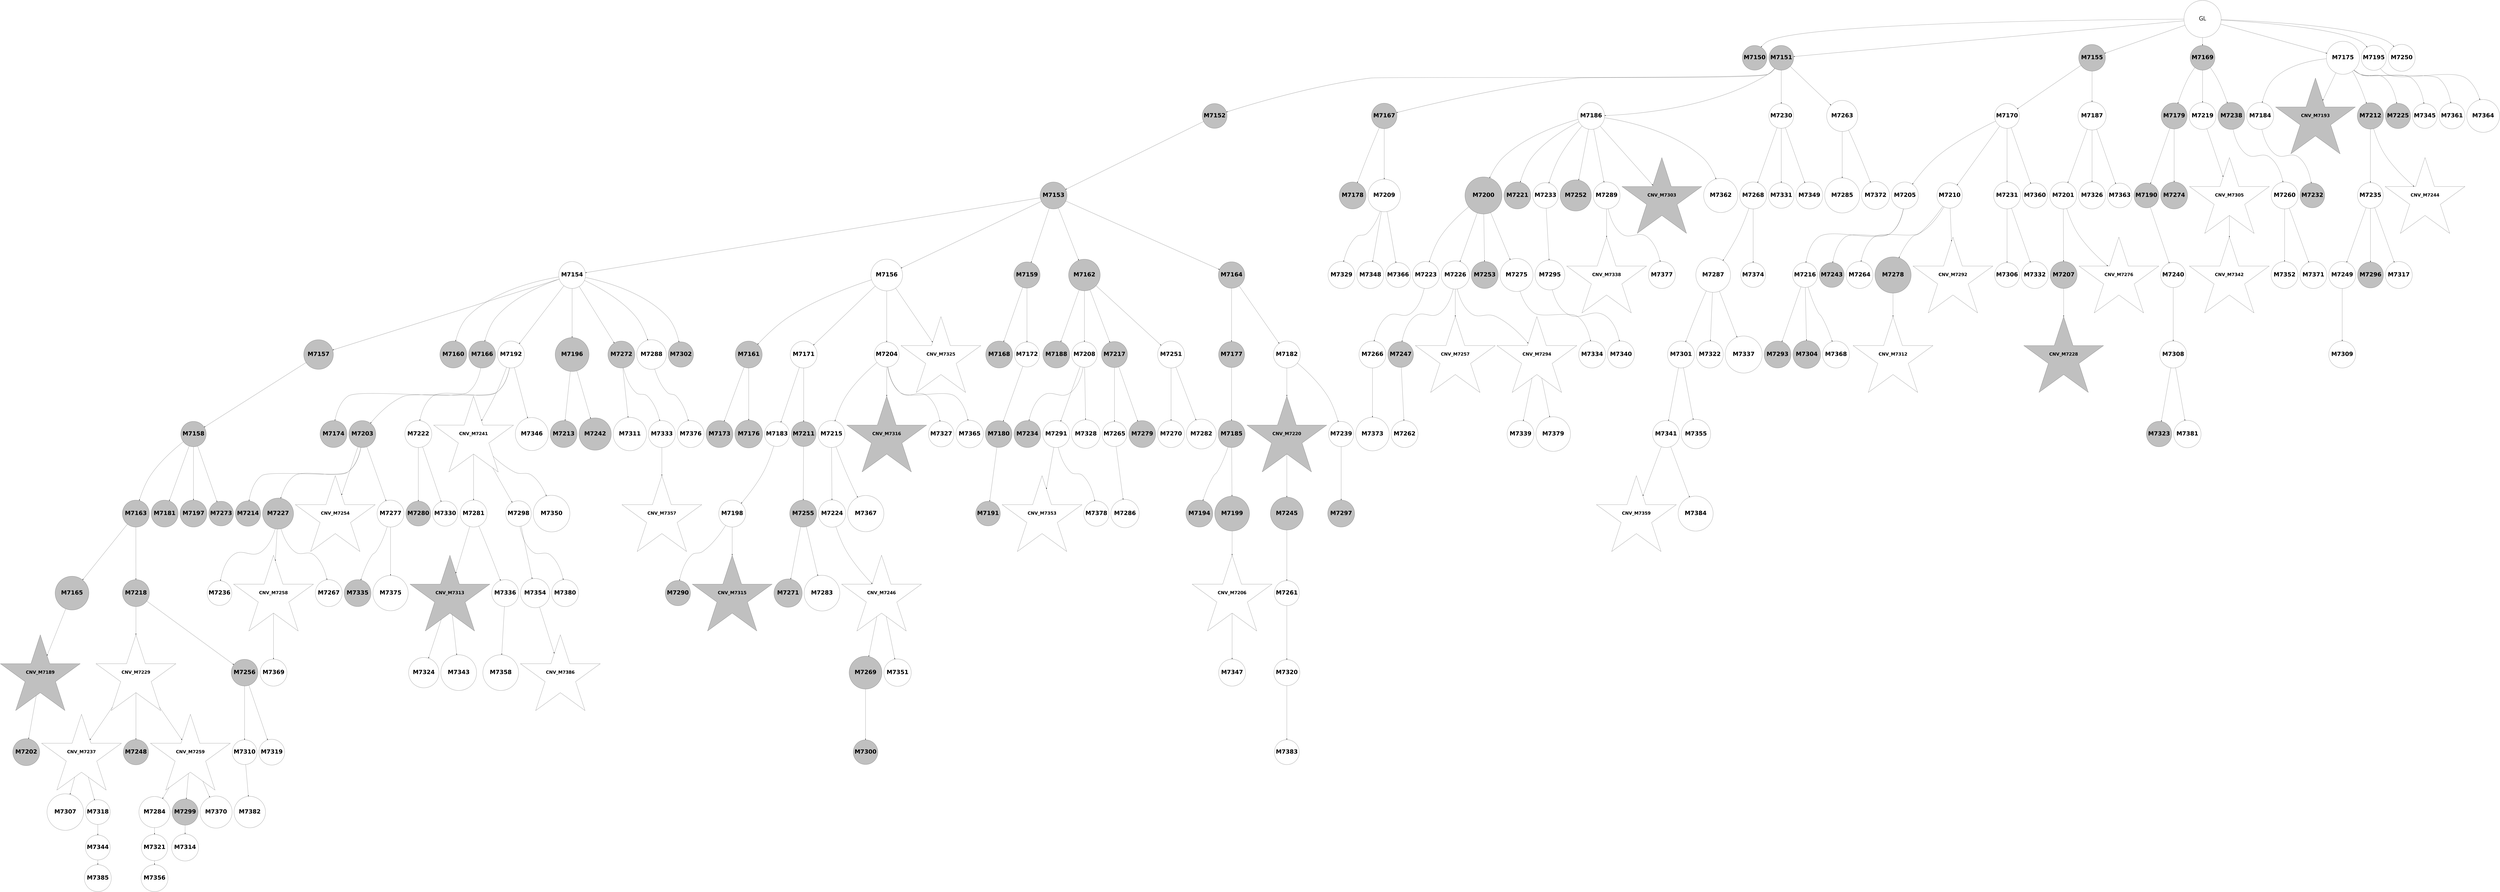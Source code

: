 digraph G { 
7182 -> 7183;
7182 -> 7184;
7182 -> 7188;
7182 -> 7202;
7182 -> 7208;
7182 -> 7228;
7182 -> 7283;
7184 -> 7185;
7184 -> 7200;
7184 -> 7219;
7184 -> 7263;
7184 -> 7296;
7185 -> 7186;
7186 -> 7187;
7186 -> 7189;
7186 -> 7192;
7186 -> 7195;
7186 -> 7197;
7187 -> 7190;
7187 -> 7193;
7187 -> 7199;
7187 -> 7225;
7187 -> 7229;
7187 -> 7305;
7187 -> 7321;
7187 -> 7335;
7188 -> 7203;
7188 -> 7220;
7189 -> 7194;
7189 -> 7204;
7189 -> 7237;
7189 -> 7358;
7190 -> 7191;
7191 -> 7196;
7191 -> 7214;
7191 -> 7230;
7191 -> 7306;
7192 -> 7201;
7192 -> 7205;
7194 -> 7206;
7194 -> 7209;
7195 -> 7221;
7195 -> 7241;
7195 -> 7250;
7195 -> 7284;
7196 -> 7198;
7196 -> 7251;
7197 -> 7210;
7197 -> 7215;
7198 -> 7222;
7199 -> 7207;
7200 -> 7211;
7200 -> 7242;
7202 -> 7212;
7202 -> 7252;
7202 -> 7271;
7203 -> 7238;
7203 -> 7243;
7203 -> 7264;
7203 -> 7393;
7204 -> 7216;
7204 -> 7244;
7205 -> 7213;
7208 -> 7217;
7208 -> 7226;
7208 -> 7245;
7208 -> 7258;
7208 -> 7378;
7208 -> 7394;
7210 -> 7218;
7212 -> 7223;
7212 -> 7307;
7213 -> 7224;
7215 -> 7253;
7215 -> 7272;
7216 -> 7231;
7217 -> 7265;
7218 -> 7227;
7218 -> 7232;
7219 -> 7233;
7219 -> 7254;
7219 -> 7266;
7219 -> 7285;
7219 -> 7322;
7219 -> 7336;
7219 -> 7395;
7220 -> 7234;
7220 -> 7359;
7220 -> 7396;
7222 -> 7235;
7223 -> 7273;
7225 -> 7236;
7225 -> 7255;
7225 -> 7274;
7225 -> 7379;
7228 -> 7397;
7229 -> 7246;
7229 -> 7275;
7231 -> 7323;
7231 -> 7348;
7232 -> 7239;
7233 -> 7256;
7233 -> 7259;
7233 -> 7286;
7233 -> 7308;
7234 -> 7240;
7234 -> 7309;
7236 -> 7247;
7236 -> 7260;
7236 -> 7287;
7236 -> 7310;
7237 -> 7248;
7237 -> 7349;
7237 -> 7360;
7237 -> 7398;
7238 -> 7249;
7238 -> 7276;
7239 -> 7380;
7240 -> 7261;
7241 -> 7267;
7241 -> 7324;
7241 -> 7361;
7242 -> 7362;
7242 -> 7381;
7242 -> 7399;
7243 -> 7297;
7243 -> 7311;
7243 -> 7325;
7244 -> 7288;
7245 -> 7268;
7245 -> 7277;
7248 -> 7257;
7248 -> 7400;
7249 -> 7326;
7249 -> 7337;
7249 -> 7401;
7250 -> 7298;
7250 -> 7312;
7251 -> 7262;
7251 -> 7289;
7252 -> 7338;
7253 -> 7278;
7255 -> 7313;
7255 -> 7363;
7256 -> 7299;
7257 -> 7279;
7259 -> 7280;
7259 -> 7290;
7259 -> 7327;
7260 -> 7269;
7260 -> 7291;
7260 -> 7300;
7262 -> 7270;
7262 -> 7281;
7262 -> 7292;
7263 -> 7301;
7263 -> 7364;
7263 -> 7382;
7264 -> 7339;
7264 -> 7365;
7266 -> 7328;
7268 -> 7282;
7268 -> 7329;
7268 -> 7350;
7270 -> 7340;
7270 -> 7351;
7271 -> 7293;
7272 -> 7330;
7273 -> 7341;
7274 -> 7314;
7274 -> 7331;
7274 -> 7383;
7278 -> 7294;
7279 -> 7302;
7279 -> 7384;
7280 -> 7295;
7282 -> 7342;
7284 -> 7303;
7284 -> 7315;
7288 -> 7304;
7288 -> 7316;
7289 -> 7343;
7289 -> 7352;
7291 -> 7402;
7292 -> 7317;
7292 -> 7332;
7292 -> 7403;
7293 -> 7385;
7293 -> 7404;
7294 -> 7353;
7296 -> 7318;
7296 -> 7405;
7298 -> 7319;
7299 -> 7406;
7301 -> 7320;
7301 -> 7407;
7302 -> 7333;
7305 -> 7344;
7305 -> 7366;
7308 -> 7367;
7310 -> 7368;
7310 -> 7408;
7311 -> 7345;
7314 -> 7346;
7314 -> 7369;
7317 -> 7354;
7320 -> 7334;
7320 -> 7355;
7320 -> 7370;
7321 -> 7409;
7322 -> 7371;
7322 -> 7410;
7324 -> 7386;
7324 -> 7411;
7327 -> 7372;
7327 -> 7412;
7328 -> 7373;
7331 -> 7387;
7331 -> 7413;
7332 -> 7347;
7334 -> 7374;
7334 -> 7388;
7338 -> 7375;
7341 -> 7356;
7341 -> 7414;
7343 -> 7415;
7346 -> 7357;
7346 -> 7376;
7351 -> 7377;
7353 -> 7416;
7354 -> 7389;
7366 -> 7390;
7369 -> 7391;
7374 -> 7392;
7374 -> 7417;
7377 -> 7418;
7387 -> 7419;
7182 [label="GL" fontname="arial-bold" fontsize=56 width=5 height=5];
7183 [shape=circle style=filled fillcolor=grey fontname="helvetica-bold" fontsize=56 label="M7150" width=3.17 height=2 ];
7184 [shape=circle style=filled fillcolor=grey fontname="helvetica-bold" fontsize=56 label="M7151" width=3.12 height=2 ];
7185 [shape=circle style=filled fillcolor=grey fontname="helvetica-bold" fontsize=56 label="M7152" width=3.1 height=2 ];
7186 [shape=circle style=filled fillcolor=grey fontname="helvetica-bold" fontsize=56 label="M7153" width=1.35 height=2 ];
7187 [shape=circle style=filled fillcolor=white fontname="helvetica-bold" fontsize=56 label="M7154" width=0.81 height=2 ];
7188 [shape=circle style=filled fillcolor=grey fontname="helvetica-bold" fontsize=56 label="M7155" width=2.05 height=2 ];
7189 [shape=circle style=filled fillcolor=white fontname="helvetica-bold" fontsize=56 label="M7156" width=4.27 height=2 ];
7190 [shape=circle style=filled fillcolor=grey fontname="helvetica-bold" fontsize=56 label="M7157" width=3.98 height=2 ];
7191 [shape=circle style=filled fillcolor=grey fontname="helvetica-bold" fontsize=56 label="M7158" width=3.41 height=2 ];
7192 [shape=circle style=filled fillcolor=grey fontname="helvetica-bold" fontsize=56 label="M7159" width=2.23 height=2 ];
7193 [shape=circle style=filled fillcolor=grey fontname="helvetica-bold" fontsize=56 label="M7160" width=2.02 height=2 ];
7194 [shape=circle style=filled fillcolor=grey fontname="helvetica-bold" fontsize=56 label="M7161" width=1.41 height=2 ];
7195 [shape=circle style=filled fillcolor=grey fontname="helvetica-bold" fontsize=56 label="M7162" width=4.25 height=2 ];
7196 [shape=circle style=filled fillcolor=grey fontname="helvetica-bold" fontsize=56 label="M7163" width=2.02 height=2 ];
7197 [shape=circle style=filled fillcolor=grey fontname="helvetica-bold" fontsize=56 label="M7164" width=3.56 height=2 ];
7198 [shape=circle style=filled fillcolor=grey fontname="helvetica-bold" fontsize=56 label="M7165" width=4.54 height=2 ];
7199 [shape=circle style=filled fillcolor=grey fontname="helvetica-bold" fontsize=56 label="M7166" width=1.97 height=2 ];
7200 [shape=circle style=filled fillcolor=grey fontname="helvetica-bold" fontsize=56 label="M7167" width=2.57 height=2 ];
7201 [shape=circle style=filled fillcolor=grey fontname="helvetica-bold" fontsize=56 label="M7168" width=0.06 height=2 ];
7202 [shape=circle style=filled fillcolor=grey fontname="helvetica-bold" fontsize=56 label="M7169" width=3.13 height=2 ];
7203 [shape=circle style=filled fillcolor=white fontname="helvetica-bold" fontsize=56 label="M7170" width=3.35 height=2 ];
7204 [shape=circle style=filled fillcolor=white fontname="helvetica-bold" fontsize=56 label="M7171" width=1.7 height=2 ];
7205 [shape=circle style=filled fillcolor=white fontname="helvetica-bold" fontsize=56 label="M7172" width=3.05 height=2 ];
7206 [shape=circle style=filled fillcolor=grey fontname="helvetica-bold" fontsize=56 label="M7173" width=0.54 height=2 ];
7207 [shape=circle style=filled fillcolor=grey fontname="helvetica-bold" fontsize=56 label="M7174" width=0.19 height=2 ];
7208 [shape=circle style=filled fillcolor=white fontname="helvetica-bold" fontsize=56 label="M7175" width=4.45 height=2 ];
7209 [shape=circle style=filled fillcolor=grey fontname="helvetica-bold" fontsize=56 label="M7176" width=3.73 height=2 ];
7210 [shape=circle style=filled fillcolor=grey fontname="helvetica-bold" fontsize=56 label="M7177" width=2.32 height=2 ];
7211 [shape=circle style=filled fillcolor=grey fontname="helvetica-bold" fontsize=56 label="M7178" width=1.62 height=2 ];
7212 [shape=circle style=filled fillcolor=grey fontname="helvetica-bold" fontsize=56 label="M7179" width=2.31 height=2 ];
7213 [shape=circle style=filled fillcolor=grey fontname="helvetica-bold" fontsize=56 label="M7180" width=3.6 height=2 ];
7214 [shape=circle style=filled fillcolor=grey fontname="helvetica-bold" fontsize=56 label="M7181" width=0.69 height=2 ];
7215 [shape=circle style=filled fillcolor=white fontname="helvetica-bold" fontsize=56 label="M7182" width=1.37 height=2 ];
7216 [shape=circle style=filled fillcolor=white fontname="helvetica-bold" fontsize=56 label="M7183" width=3.04 height=2 ];
7217 [shape=circle style=filled fillcolor=white fontname="helvetica-bold" fontsize=56 label="M7184" width=0.48 height=2 ];
7218 [shape=circle style=filled fillcolor=grey fontname="helvetica-bold" fontsize=56 label="M7185" width=1.55 height=2 ];
7219 [shape=circle style=filled fillcolor=white fontname="helvetica-bold" fontsize=56 label="M7186" width=0.4 height=2 ];
7220 [shape=circle style=filled fillcolor=white fontname="helvetica-bold" fontsize=56 label="M7187" width=3.78 height=2 ];
7221 [shape=circle style=filled fillcolor=grey fontname="helvetica-bold" fontsize=56 label="M7188" width=1.3 height=2 ];
7222 [shape=star style=filled fillcolor=grey fontname="helvetica-bold" fontsize=42 label="CNV_M7189"];
7223 [shape=circle style=filled fillcolor=grey fontname="helvetica-bold" fontsize=56 label="M7190" width=3.03 height=2 ];
7224 [shape=circle style=filled fillcolor=grey fontname="helvetica-bold" fontsize=56 label="M7191" width=3.29 height=2 ];
7225 [shape=circle style=filled fillcolor=white fontname="helvetica-bold" fontsize=56 label="M7192" width=1.33 height=2 ];
7226 [shape=star style=filled fillcolor=grey fontname="helvetica-bold" fontsize=42 label="CNV_M7193"];
7227 [shape=circle style=filled fillcolor=grey fontname="helvetica-bold" fontsize=56 label="M7194" width=2 height=2 ];
7228 [shape=circle style=filled fillcolor=white fontname="helvetica-bold" fontsize=56 label="M7195" width=2.86 height=2 ];
7229 [shape=circle style=filled fillcolor=grey fontname="helvetica-bold" fontsize=56 label="M7196" width=4.56 height=2 ];
7230 [shape=circle style=filled fillcolor=grey fontname="helvetica-bold" fontsize=56 label="M7197" width=1.44 height=2 ];
7231 [shape=circle style=filled fillcolor=white fontname="helvetica-bold" fontsize=56 label="M7198" width=0.47 height=2 ];
7232 [shape=circle style=filled fillcolor=grey fontname="helvetica-bold" fontsize=56 label="M7199" width=4.68 height=2 ];
7233 [shape=circle style=filled fillcolor=grey fontname="helvetica-bold" fontsize=56 label="M7200" width=4.99 height=2 ];
7234 [shape=circle style=filled fillcolor=white fontname="helvetica-bold" fontsize=56 label="M7201" width=0.83 height=2 ];
7235 [shape=circle style=filled fillcolor=grey fontname="helvetica-bold" fontsize=56 label="M7202" width=3.62 height=2 ];
7236 [shape=circle style=filled fillcolor=grey fontname="helvetica-bold" fontsize=56 label="M7203" width=0.38 height=2 ];
7237 [shape=circle style=filled fillcolor=white fontname="helvetica-bold" fontsize=56 label="M7204" width=2.93 height=2 ];
7238 [shape=circle style=filled fillcolor=white fontname="helvetica-bold" fontsize=56 label="M7205" width=2.01 height=2 ];
7239 [shape=star style=filled fillcolor=white fontname="helvetica-bold" fontsize=42 label="CNV_M7206"];
7240 [shape=circle style=filled fillcolor=grey fontname="helvetica-bold" fontsize=56 label="M7207" width=1.97 height=2 ];
7241 [shape=circle style=filled fillcolor=white fontname="helvetica-bold" fontsize=56 label="M7208" width=2.53 height=2 ];
7242 [shape=circle style=filled fillcolor=white fontname="helvetica-bold" fontsize=56 label="M7209" width=4.37 height=2 ];
7243 [shape=circle style=filled fillcolor=white fontname="helvetica-bold" fontsize=56 label="M7210" width=3.42 height=2 ];
7244 [shape=circle style=filled fillcolor=grey fontname="helvetica-bold" fontsize=56 label="M7211" width=3.06 height=2 ];
7245 [shape=circle style=filled fillcolor=grey fontname="helvetica-bold" fontsize=56 label="M7212" width=2.18 height=2 ];
7246 [shape=circle style=filled fillcolor=grey fontname="helvetica-bold" fontsize=56 label="M7213" width=1.32 height=2 ];
7247 [shape=circle style=filled fillcolor=grey fontname="helvetica-bold" fontsize=56 label="M7214" width=2.65 height=2 ];
7248 [shape=circle style=filled fillcolor=white fontname="helvetica-bold" fontsize=56 label="M7215" width=1.03 height=2 ];
7249 [shape=circle style=filled fillcolor=white fontname="helvetica-bold" fontsize=56 label="M7216" width=2.93 height=2 ];
7250 [shape=circle style=filled fillcolor=grey fontname="helvetica-bold" fontsize=56 label="M7217" width=2.28 height=2 ];
7251 [shape=circle style=filled fillcolor=grey fontname="helvetica-bold" fontsize=56 label="M7218" width=1.96 height=2 ];
7252 [shape=circle style=filled fillcolor=white fontname="helvetica-bold" fontsize=56 label="M7219" width=1.53 height=2 ];
7253 [shape=star style=filled fillcolor=grey fontname="helvetica-bold" fontsize=42 label="CNV_M7220"];
7254 [shape=circle style=filled fillcolor=grey fontname="helvetica-bold" fontsize=56 label="M7221" width=0.2 height=2 ];
7255 [shape=circle style=filled fillcolor=white fontname="helvetica-bold" fontsize=56 label="M7222" width=1.91 height=2 ];
7256 [shape=circle style=filled fillcolor=white fontname="helvetica-bold" fontsize=56 label="M7223" width=0.11 height=2 ];
7257 [shape=circle style=filled fillcolor=white fontname="helvetica-bold" fontsize=56 label="M7224" width=3.66 height=2 ];
7258 [shape=circle style=filled fillcolor=grey fontname="helvetica-bold" fontsize=56 label="M7225" width=2.72 height=2 ];
7259 [shape=circle style=filled fillcolor=white fontname="helvetica-bold" fontsize=56 label="M7226" width=3.79 height=2 ];
7260 [shape=circle style=filled fillcolor=grey fontname="helvetica-bold" fontsize=56 label="M7227" width=4.16 height=2 ];
7261 [shape=star style=filled fillcolor=grey fontname="helvetica-bold" fontsize=42 label="CNV_M7228"];
7262 [shape=star style=filled fillcolor=white fontname="helvetica-bold" fontsize=42 label="CNV_M7229"];
7263 [shape=circle style=filled fillcolor=white fontname="helvetica-bold" fontsize=56 label="M7230" width=3.34 height=2 ];
7264 [shape=circle style=filled fillcolor=white fontname="helvetica-bold" fontsize=56 label="M7231" width=0.28 height=2 ];
7265 [shape=circle style=filled fillcolor=grey fontname="helvetica-bold" fontsize=56 label="M7232" width=3.24 height=2 ];
7266 [shape=circle style=filled fillcolor=white fontname="helvetica-bold" fontsize=56 label="M7233" width=2.49 height=2 ];
7267 [shape=circle style=filled fillcolor=grey fontname="helvetica-bold" fontsize=56 label="M7234" width=0.53 height=2 ];
7268 [shape=circle style=filled fillcolor=white fontname="helvetica-bold" fontsize=56 label="M7235" width=2.37 height=2 ];
7269 [shape=circle style=filled fillcolor=white fontname="helvetica-bold" fontsize=56 label="M7236" width=3.29 height=2 ];
7270 [shape=star style=filled fillcolor=white fontname="helvetica-bold" fontsize=42 label="CNV_M7237"];
7271 [shape=circle style=filled fillcolor=grey fontname="helvetica-bold" fontsize=56 label="M7238" width=1.04 height=2 ];
7272 [shape=circle style=filled fillcolor=white fontname="helvetica-bold" fontsize=56 label="M7239" width=2.72 height=2 ];
7273 [shape=circle style=filled fillcolor=white fontname="helvetica-bold" fontsize=56 label="M7240" width=2.79 height=2 ];
7274 [shape=star style=filled fillcolor=white fontname="helvetica-bold" fontsize=42 label="CNV_M7241"];
7275 [shape=circle style=filled fillcolor=grey fontname="helvetica-bold" fontsize=56 label="M7242" width=4.35 height=2 ];
7276 [shape=circle style=filled fillcolor=grey fontname="helvetica-bold" fontsize=56 label="M7243" width=3.09 height=2 ];
7277 [shape=star style=filled fillcolor=white fontname="helvetica-bold" fontsize=42 label="CNV_M7244"];
7278 [shape=circle style=filled fillcolor=grey fontname="helvetica-bold" fontsize=56 label="M7245" width=4.42 height=2 ];
7279 [shape=star style=filled fillcolor=white fontname="helvetica-bold" fontsize=42 label="CNV_M7246"];
7280 [shape=circle style=filled fillcolor=grey fontname="helvetica-bold" fontsize=56 label="M7247" width=2.43 height=2 ];
7281 [shape=circle style=filled fillcolor=grey fontname="helvetica-bold" fontsize=56 label="M7248" width=3.4 height=2 ];
7282 [shape=circle style=filled fillcolor=white fontname="helvetica-bold" fontsize=56 label="M7249" width=0.19 height=2 ];
7283 [shape=circle style=filled fillcolor=white fontname="helvetica-bold" fontsize=56 label="M7250" width=1.3 height=2 ];
7284 [shape=circle style=filled fillcolor=white fontname="helvetica-bold" fontsize=56 label="M7251" width=1.39 height=2 ];
7285 [shape=circle style=filled fillcolor=grey fontname="helvetica-bold" fontsize=56 label="M7252" width=4.19 height=2 ];
7286 [shape=circle style=filled fillcolor=grey fontname="helvetica-bold" fontsize=56 label="M7253" width=0.08 height=2 ];
7287 [shape=star style=filled fillcolor=white fontname="helvetica-bold" fontsize=42 label="CNV_M7254"];
7288 [shape=circle style=filled fillcolor=grey fontname="helvetica-bold" fontsize=56 label="M7255" width=0.28 height=2 ];
7289 [shape=circle style=filled fillcolor=grey fontname="helvetica-bold" fontsize=56 label="M7256" width=2.07 height=2 ];
7290 [shape=star style=filled fillcolor=white fontname="helvetica-bold" fontsize=42 label="CNV_M7257"];
7291 [shape=star style=filled fillcolor=white fontname="helvetica-bold" fontsize=42 label="CNV_M7258"];
7292 [shape=star style=filled fillcolor=white fontname="helvetica-bold" fontsize=42 label="CNV_M7259"];
7293 [shape=circle style=filled fillcolor=white fontname="helvetica-bold" fontsize=56 label="M7260" width=1.56 height=2 ];
7294 [shape=circle style=filled fillcolor=white fontname="helvetica-bold" fontsize=56 label="M7261" width=2.87 height=2 ];
7295 [shape=circle style=filled fillcolor=white fontname="helvetica-bold" fontsize=56 label="M7262" width=1.79 height=2 ];
7296 [shape=circle style=filled fillcolor=white fontname="helvetica-bold" fontsize=56 label="M7263" width=4.18 height=2 ];
7297 [shape=circle style=filled fillcolor=white fontname="helvetica-bold" fontsize=56 label="M7264" width=1.52 height=2 ];
7298 [shape=circle style=filled fillcolor=white fontname="helvetica-bold" fontsize=56 label="M7265" width=3 height=2 ];
7299 [shape=circle style=filled fillcolor=white fontname="helvetica-bold" fontsize=56 label="M7266" width=0.41 height=2 ];
7300 [shape=circle style=filled fillcolor=white fontname="helvetica-bold" fontsize=56 label="M7267" width=1.1 height=2 ];
7301 [shape=circle style=filled fillcolor=white fontname="helvetica-bold" fontsize=56 label="M7268" width=1.45 height=2 ];
7302 [shape=circle style=filled fillcolor=grey fontname="helvetica-bold" fontsize=56 label="M7269" width=4.42 height=2 ];
7303 [shape=circle style=filled fillcolor=white fontname="helvetica-bold" fontsize=56 label="M7270" width=0.95 height=2 ];
7304 [shape=circle style=filled fillcolor=grey fontname="helvetica-bold" fontsize=56 label="M7271" width=3.8 height=2 ];
7305 [shape=circle style=filled fillcolor=grey fontname="helvetica-bold" fontsize=56 label="M7272" width=3.62 height=2 ];
7306 [shape=circle style=filled fillcolor=grey fontname="helvetica-bold" fontsize=56 label="M7273" width=3.25 height=2 ];
7307 [shape=circle style=filled fillcolor=grey fontname="helvetica-bold" fontsize=56 label="M7274" width=1.87 height=2 ];
7308 [shape=circle style=filled fillcolor=white fontname="helvetica-bold" fontsize=56 label="M7275" width=4.45 height=2 ];
7309 [shape=star style=filled fillcolor=white fontname="helvetica-bold" fontsize=42 label="CNV_M7276"];
7310 [shape=circle style=filled fillcolor=white fontname="helvetica-bold" fontsize=56 label="M7277" width=1.22 height=2 ];
7311 [shape=circle style=filled fillcolor=grey fontname="helvetica-bold" fontsize=56 label="M7278" width=4.88 height=2 ];
7312 [shape=circle style=filled fillcolor=grey fontname="helvetica-bold" fontsize=56 label="M7279" width=1.94 height=2 ];
7313 [shape=circle style=filled fillcolor=grey fontname="helvetica-bold" fontsize=56 label="M7280" width=3.06 height=2 ];
7314 [shape=circle style=filled fillcolor=white fontname="helvetica-bold" fontsize=56 label="M7281" width=1.88 height=2 ];
7315 [shape=circle style=filled fillcolor=white fontname="helvetica-bold" fontsize=56 label="M7282" width=4.01 height=2 ];
7316 [shape=circle style=filled fillcolor=white fontname="helvetica-bold" fontsize=56 label="M7283" width=4.8 height=2 ];
7317 [shape=circle style=filled fillcolor=white fontname="helvetica-bold" fontsize=56 label="M7284" width=4.2 height=2 ];
7318 [shape=circle style=filled fillcolor=white fontname="helvetica-bold" fontsize=56 label="M7285" width=4.71 height=2 ];
7319 [shape=circle style=filled fillcolor=white fontname="helvetica-bold" fontsize=56 label="M7286" width=3.81 height=2 ];
7320 [shape=circle style=filled fillcolor=white fontname="helvetica-bold" fontsize=56 label="M7287" width=4.66 height=2 ];
7321 [shape=circle style=filled fillcolor=white fontname="helvetica-bold" fontsize=56 label="M7288" width=3.98 height=2 ];
7322 [shape=circle style=filled fillcolor=white fontname="helvetica-bold" fontsize=56 label="M7289" width=0.47 height=2 ];
7323 [shape=circle style=filled fillcolor=grey fontname="helvetica-bold" fontsize=56 label="M7290" width=2.68 height=2 ];
7324 [shape=circle style=filled fillcolor=white fontname="helvetica-bold" fontsize=56 label="M7291" width=0.46 height=2 ];
7325 [shape=star style=filled fillcolor=white fontname="helvetica-bold" fontsize=42 label="CNV_M7292"];
7326 [shape=circle style=filled fillcolor=grey fontname="helvetica-bold" fontsize=56 label="M7293" width=1.43 height=2 ];
7327 [shape=star style=filled fillcolor=white fontname="helvetica-bold" fontsize=42 label="CNV_M7294"];
7328 [shape=circle style=filled fillcolor=white fontname="helvetica-bold" fontsize=56 label="M7295" width=4.02 height=2 ];
7329 [shape=circle style=filled fillcolor=grey fontname="helvetica-bold" fontsize=56 label="M7296" width=2.34 height=2 ];
7330 [shape=circle style=filled fillcolor=grey fontname="helvetica-bold" fontsize=56 label="M7297" width=1.12 height=2 ];
7331 [shape=circle style=filled fillcolor=white fontname="helvetica-bold" fontsize=56 label="M7298" width=2.44 height=2 ];
7332 [shape=circle style=filled fillcolor=grey fontname="helvetica-bold" fontsize=56 label="M7299" width=2.22 height=2 ];
7333 [shape=circle style=filled fillcolor=grey fontname="helvetica-bold" fontsize=56 label="M7300" width=3.28 height=2 ];
7334 [shape=circle style=filled fillcolor=white fontname="helvetica-bold" fontsize=56 label="M7301" width=0.17 height=2 ];
7335 [shape=circle style=filled fillcolor=grey fontname="helvetica-bold" fontsize=56 label="M7302" width=2.69 height=2 ];
7336 [shape=star style=filled fillcolor=grey fontname="helvetica-bold" fontsize=42 label="CNV_M7303"];
7337 [shape=circle style=filled fillcolor=grey fontname="helvetica-bold" fontsize=56 label="M7304" width=3.74 height=2 ];
7338 [shape=star style=filled fillcolor=white fontname="helvetica-bold" fontsize=42 label="CNV_M7305"];
7339 [shape=circle style=filled fillcolor=white fontname="helvetica-bold" fontsize=56 label="M7306" width=3.04 height=2 ];
7340 [shape=circle style=filled fillcolor=white fontname="helvetica-bold" fontsize=56 label="M7307" width=4.91 height=2 ];
7341 [shape=circle style=filled fillcolor=white fontname="helvetica-bold" fontsize=56 label="M7308" width=0.65 height=2 ];
7342 [shape=circle style=filled fillcolor=white fontname="helvetica-bold" fontsize=56 label="M7309" width=1.22 height=2 ];
7343 [shape=circle style=filled fillcolor=white fontname="helvetica-bold" fontsize=56 label="M7310" width=3.2 height=2 ];
7344 [shape=circle style=filled fillcolor=white fontname="helvetica-bold" fontsize=56 label="M7311" width=4.49 height=2 ];
7345 [shape=star style=filled fillcolor=white fontname="helvetica-bold" fontsize=42 label="CNV_M7312"];
7346 [shape=star style=filled fillcolor=grey fontname="helvetica-bold" fontsize=42 label="CNV_M7313"];
7347 [shape=circle style=filled fillcolor=white fontname="helvetica-bold" fontsize=56 label="M7314" width=1.97 height=2 ];
7348 [shape=star style=filled fillcolor=grey fontname="helvetica-bold" fontsize=42 label="CNV_M7315"];
7349 [shape=star style=filled fillcolor=grey fontname="helvetica-bold" fontsize=42 label="CNV_M7316"];
7350 [shape=circle style=filled fillcolor=white fontname="helvetica-bold" fontsize=56 label="M7317" width=0.72 height=2 ];
7351 [shape=circle style=filled fillcolor=white fontname="helvetica-bold" fontsize=56 label="M7318" width=3.14 height=2 ];
7352 [shape=circle style=filled fillcolor=white fontname="helvetica-bold" fontsize=56 label="M7319" width=2.37 height=2 ];
7353 [shape=circle style=filled fillcolor=white fontname="helvetica-bold" fontsize=56 label="M7320" width=2.3 height=2 ];
7354 [shape=circle style=filled fillcolor=white fontname="helvetica-bold" fontsize=56 label="M7321" width=2.18 height=2 ];
7355 [shape=circle style=filled fillcolor=white fontname="helvetica-bold" fontsize=56 label="M7322" width=1.71 height=2 ];
7356 [shape=circle style=filled fillcolor=grey fontname="helvetica-bold" fontsize=56 label="M7323" width=3.42 height=2 ];
7357 [shape=circle style=filled fillcolor=white fontname="helvetica-bold" fontsize=56 label="M7324" width=4.08 height=2 ];
7358 [shape=star style=filled fillcolor=white fontname="helvetica-bold" fontsize=42 label="CNV_M7325"];
7359 [shape=circle style=filled fillcolor=white fontname="helvetica-bold" fontsize=56 label="M7326" width=1.97 height=2 ];
7360 [shape=circle style=filled fillcolor=white fontname="helvetica-bold" fontsize=56 label="M7327" width=2.51 height=2 ];
7361 [shape=circle style=filled fillcolor=white fontname="helvetica-bold" fontsize=56 label="M7328" width=3.85 height=2 ];
7362 [shape=circle style=filled fillcolor=white fontname="helvetica-bold" fontsize=56 label="M7329" width=0.44 height=2 ];
7363 [shape=circle style=filled fillcolor=white fontname="helvetica-bold" fontsize=56 label="M7330" width=2.77 height=2 ];
7364 [shape=circle style=filled fillcolor=white fontname="helvetica-bold" fontsize=56 label="M7331" width=2.49 height=2 ];
7365 [shape=circle style=filled fillcolor=white fontname="helvetica-bold" fontsize=56 label="M7332" width=0.57 height=2 ];
7366 [shape=circle style=filled fillcolor=white fontname="helvetica-bold" fontsize=56 label="M7333" width=0.57 height=2 ];
7367 [shape=circle style=filled fillcolor=white fontname="helvetica-bold" fontsize=56 label="M7334" width=1.41 height=2 ];
7368 [shape=circle style=filled fillcolor=grey fontname="helvetica-bold" fontsize=56 label="M7335" width=1.1 height=2 ];
7369 [shape=circle style=filled fillcolor=white fontname="helvetica-bold" fontsize=56 label="M7336" width=0.61 height=2 ];
7370 [shape=circle style=filled fillcolor=white fontname="helvetica-bold" fontsize=56 label="M7337" width=4.99 height=2 ];
7371 [shape=star style=filled fillcolor=white fontname="helvetica-bold" fontsize=42 label="CNV_M7338"];
7372 [shape=circle style=filled fillcolor=white fontname="helvetica-bold" fontsize=56 label="M7339" width=0.85 height=2 ];
7373 [shape=circle style=filled fillcolor=white fontname="helvetica-bold" fontsize=56 label="M7340" width=1.66 height=2 ];
7374 [shape=circle style=filled fillcolor=white fontname="helvetica-bold" fontsize=56 label="M7341" width=0.58 height=2 ];
7375 [shape=star style=filled fillcolor=white fontname="helvetica-bold" fontsize=42 label="CNV_M7342"];
7376 [shape=circle style=filled fillcolor=white fontname="helvetica-bold" fontsize=56 label="M7343" width=4.8 height=2 ];
7377 [shape=circle style=filled fillcolor=white fontname="helvetica-bold" fontsize=56 label="M7344" width=3.03 height=2 ];
7378 [shape=circle style=filled fillcolor=white fontname="helvetica-bold" fontsize=56 label="M7345" width=3.14 height=2 ];
7379 [shape=circle style=filled fillcolor=white fontname="helvetica-bold" fontsize=56 label="M7346" width=4.45 height=2 ];
7380 [shape=circle style=filled fillcolor=white fontname="helvetica-bold" fontsize=56 label="M7347" width=0.56 height=2 ];
7381 [shape=circle style=filled fillcolor=white fontname="helvetica-bold" fontsize=56 label="M7348" width=0.98 height=2 ];
7382 [shape=circle style=filled fillcolor=white fontname="helvetica-bold" fontsize=56 label="M7349" width=0.35 height=2 ];
7383 [shape=circle style=filled fillcolor=white fontname="helvetica-bold" fontsize=56 label="M7350" width=4.93 height=2 ];
7384 [shape=circle style=filled fillcolor=white fontname="helvetica-bold" fontsize=56 label="M7351" width=3.68 height=2 ];
7385 [shape=circle style=filled fillcolor=white fontname="helvetica-bold" fontsize=56 label="M7352" width=0.24 height=2 ];
7386 [shape=star style=filled fillcolor=white fontname="helvetica-bold" fontsize=42 label="CNV_M7353"];
7387 [shape=circle style=filled fillcolor=white fontname="helvetica-bold" fontsize=56 label="M7354" width=3.93 height=2 ];
7388 [shape=circle style=filled fillcolor=white fontname="helvetica-bold" fontsize=56 label="M7355" width=3.95 height=2 ];
7389 [shape=circle style=filled fillcolor=white fontname="helvetica-bold" fontsize=56 label="M7356" width=0.86 height=2 ];
7390 [shape=star style=filled fillcolor=white fontname="helvetica-bold" fontsize=42 label="CNV_M7357"];
7391 [shape=circle style=filled fillcolor=white fontname="helvetica-bold" fontsize=56 label="M7358" width=4.81 height=2 ];
7392 [shape=star style=filled fillcolor=white fontname="helvetica-bold" fontsize=42 label="CNV_M7359"];
7393 [shape=circle style=filled fillcolor=white fontname="helvetica-bold" fontsize=56 label="M7360" width=2.88 height=2 ];
7394 [shape=circle style=filled fillcolor=white fontname="helvetica-bold" fontsize=56 label="M7361" width=2.34 height=2 ];
7395 [shape=circle style=filled fillcolor=white fontname="helvetica-bold" fontsize=56 label="M7362" width=4.6 height=2 ];
7396 [shape=circle style=filled fillcolor=white fontname="helvetica-bold" fontsize=56 label="M7363" width=3.32 height=2 ];
7397 [shape=circle style=filled fillcolor=white fontname="helvetica-bold" fontsize=56 label="M7364" width=4.41 height=2 ];
7398 [shape=circle style=filled fillcolor=white fontname="helvetica-bold" fontsize=56 label="M7365" width=3.69 height=2 ];
7399 [shape=circle style=filled fillcolor=white fontname="helvetica-bold" fontsize=56 label="M7366" width=3.05 height=2 ];
7400 [shape=circle style=filled fillcolor=white fontname="helvetica-bold" fontsize=56 label="M7367" width=4.87 height=2 ];
7401 [shape=circle style=filled fillcolor=white fontname="helvetica-bold" fontsize=56 label="M7368" width=0.37 height=2 ];
7402 [shape=circle style=filled fillcolor=white fontname="helvetica-bold" fontsize=56 label="M7369" width=0.08 height=2 ];
7403 [shape=circle style=filled fillcolor=white fontname="helvetica-bold" fontsize=56 label="M7370" width=4.32 height=2 ];
7404 [shape=circle style=filled fillcolor=white fontname="helvetica-bold" fontsize=56 label="M7371" width=1.78 height=2 ];
7405 [shape=circle style=filled fillcolor=white fontname="helvetica-bold" fontsize=56 label="M7372" width=3.76 height=2 ];
7406 [shape=circle style=filled fillcolor=white fontname="helvetica-bold" fontsize=56 label="M7373" width=4.51 height=2 ];
7407 [shape=circle style=filled fillcolor=white fontname="helvetica-bold" fontsize=56 label="M7374" width=3.11 height=2 ];
7408 [shape=circle style=filled fillcolor=white fontname="helvetica-bold" fontsize=56 label="M7375" width=4.75 height=2 ];
7409 [shape=circle style=filled fillcolor=white fontname="helvetica-bold" fontsize=56 label="M7376" width=1.27 height=2 ];
7410 [shape=circle style=filled fillcolor=white fontname="helvetica-bold" fontsize=56 label="M7377" width=0.18 height=2 ];
7411 [shape=circle style=filled fillcolor=white fontname="helvetica-bold" fontsize=56 label="M7378" width=2.7 height=2 ];
7412 [shape=circle style=filled fillcolor=white fontname="helvetica-bold" fontsize=56 label="M7379" width=4.65 height=2 ];
7413 [shape=circle style=filled fillcolor=white fontname="helvetica-bold" fontsize=56 label="M7380" width=1.73 height=2 ];
7414 [shape=circle style=filled fillcolor=white fontname="helvetica-bold" fontsize=56 label="M7381" width=3.68 height=2 ];
7415 [shape=circle style=filled fillcolor=white fontname="helvetica-bold" fontsize=56 label="M7382" width=4.24 height=2 ];
7416 [shape=circle style=filled fillcolor=white fontname="helvetica-bold" fontsize=56 label="M7383" width=2.95 height=2 ];
7417 [shape=circle style=filled fillcolor=white fontname="helvetica-bold" fontsize=56 label="M7384" width=4.71 height=2 ];
7418 [shape=circle style=filled fillcolor=white fontname="helvetica-bold" fontsize=56 label="M7385" width=0.83 height=2 ];
7419 [shape=star style=filled fillcolor=white fontname="helvetica-bold" fontsize=42 label="CNV_M7386"];
}